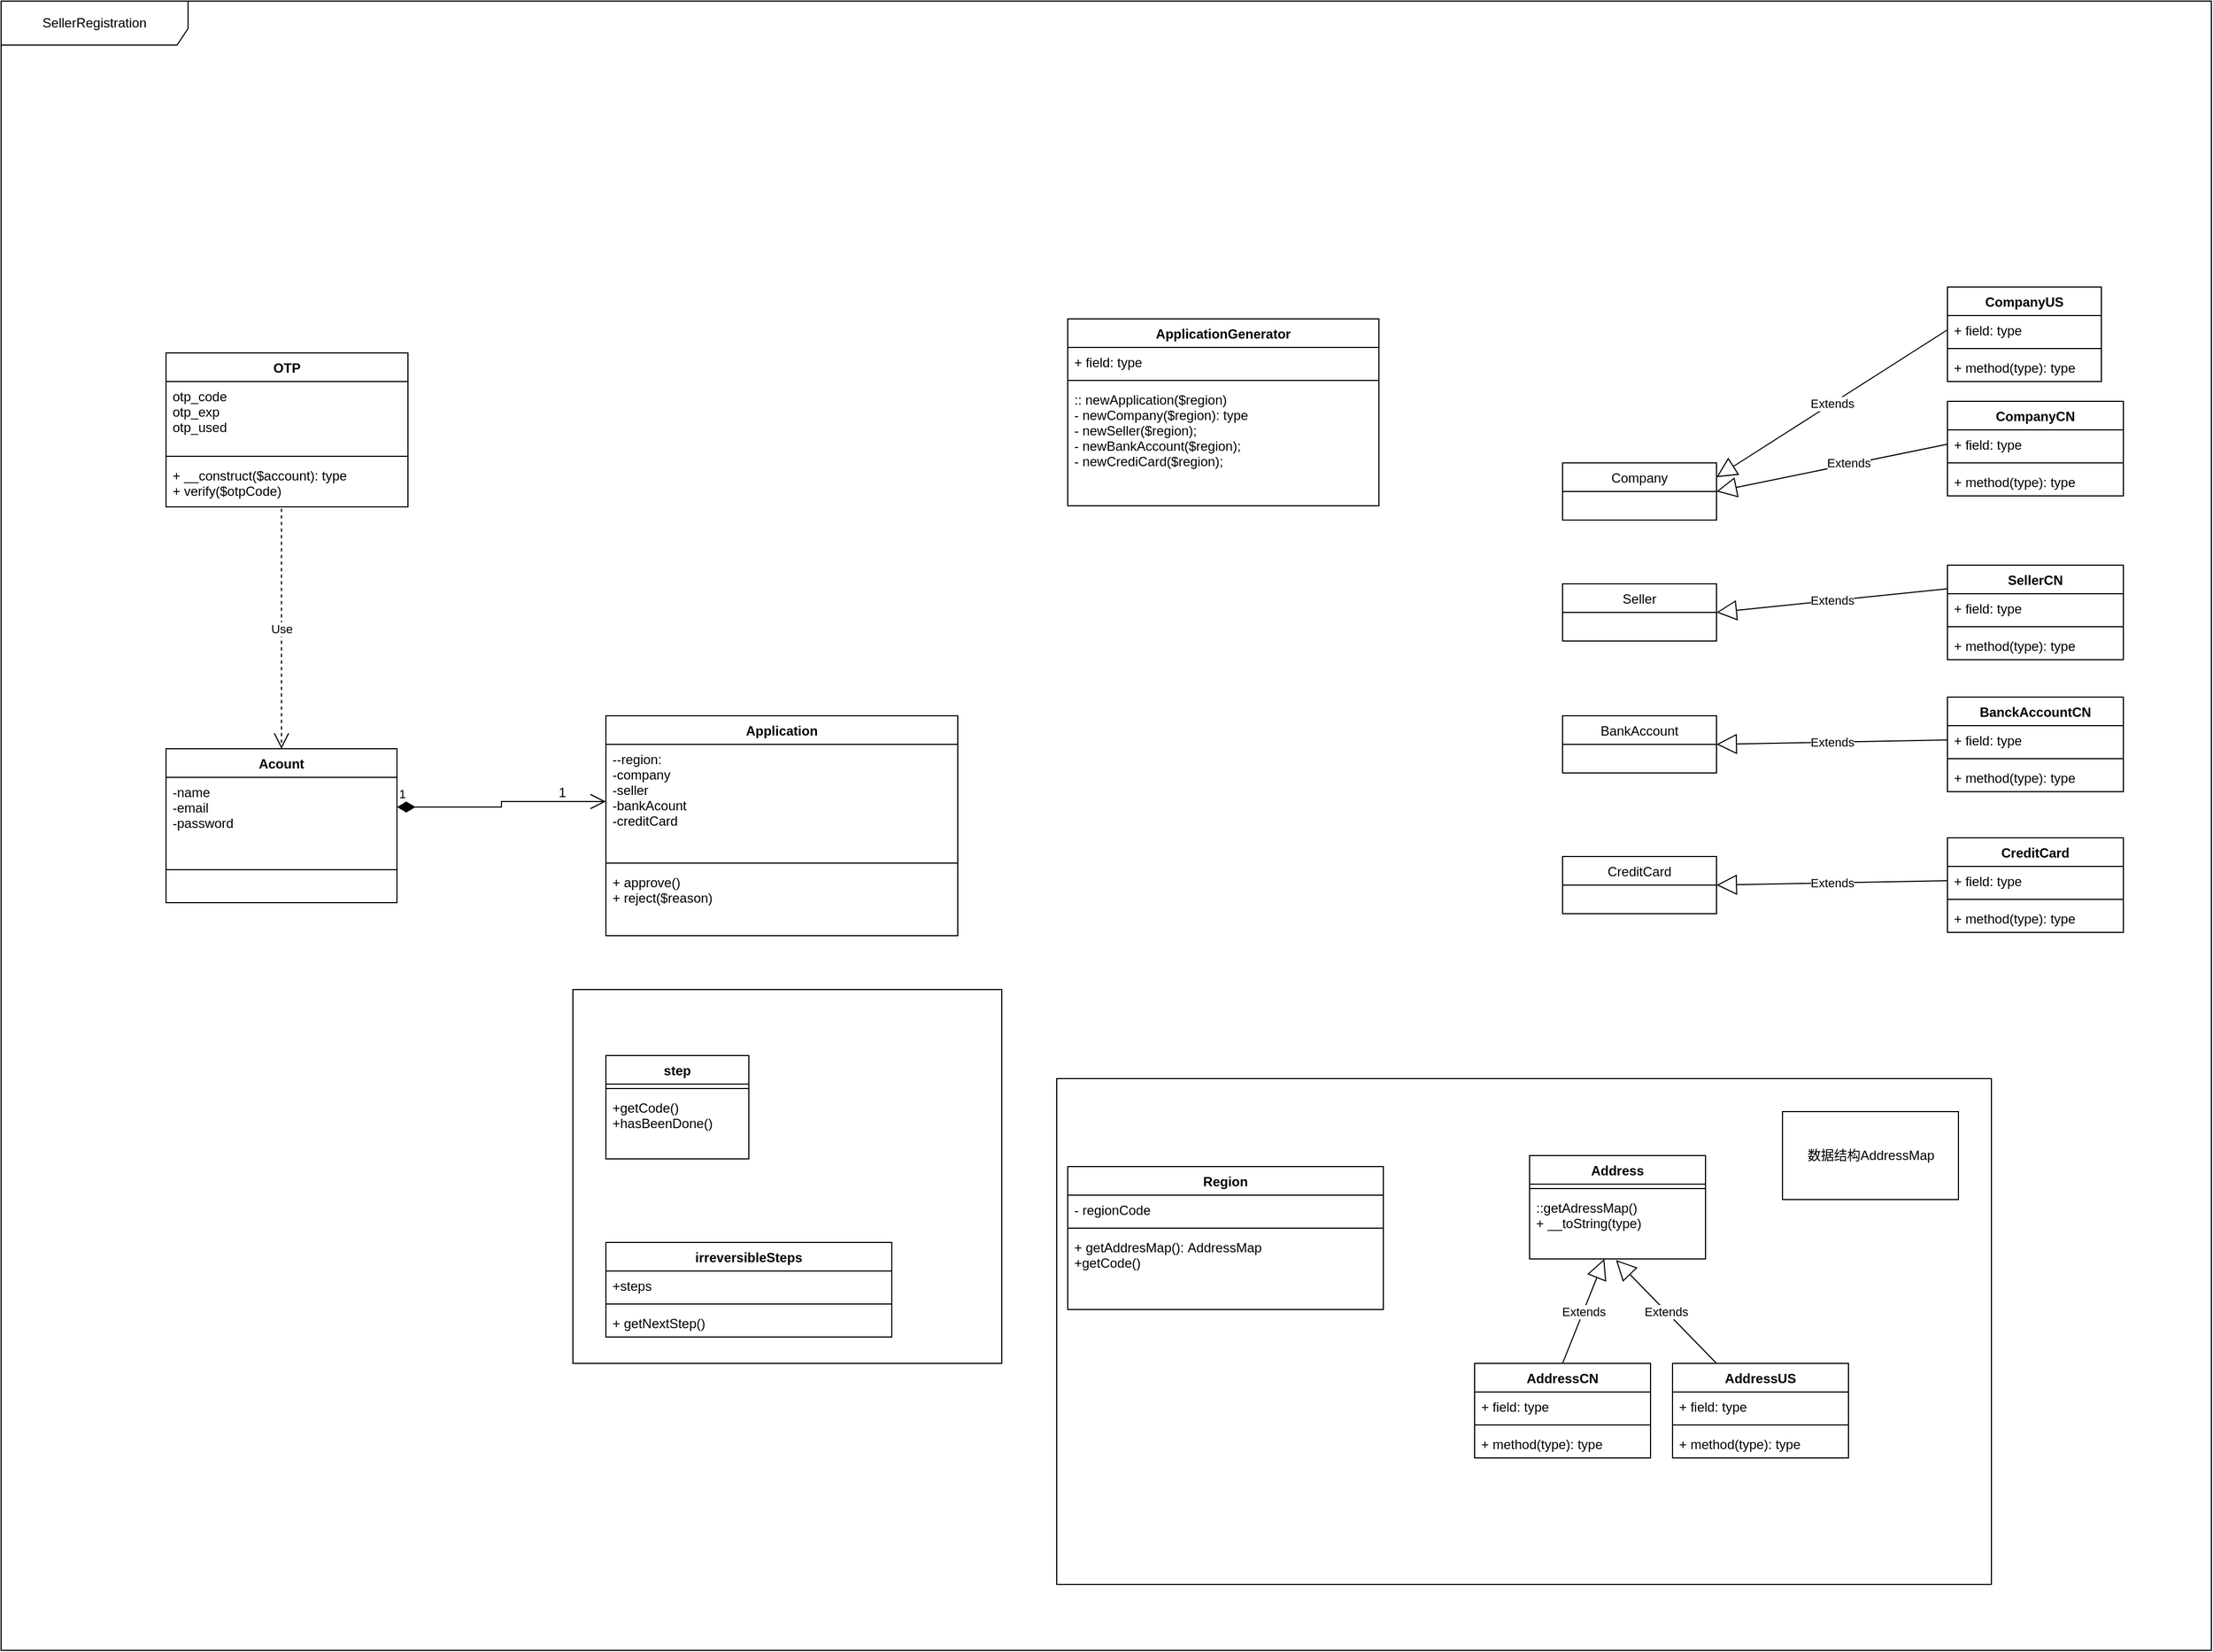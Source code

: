 <mxfile version="15.9.6" type="github">
  <diagram name="Page-1" id="929967ad-93f9-6ef4-fab6-5d389245f69c">
    <mxGraphModel dx="4127.5" dy="1089" grid="1" gridSize="10" guides="1" tooltips="1" connect="1" arrows="1" fold="1" page="1" pageScale="1.5" pageWidth="1169" pageHeight="826" background="none" math="0" shadow="0">
      <root>
        <mxCell id="0" style=";html=1;" />
        <mxCell id="1" style=";html=1;" parent="0" />
        <mxCell id="RgiTJkyCWVDEmCROFvzE-54" value="SellerRegistration&lt;br&gt;" style="shape=umlFrame;whiteSpace=wrap;html=1;width=170;height=40;" vertex="1" parent="1">
          <mxGeometry x="-280" y="780" width="2010" height="1500" as="geometry" />
        </mxCell>
        <mxCell id="RgiTJkyCWVDEmCROFvzE-33" value="" style="rounded=0;whiteSpace=wrap;html=1;" vertex="1" parent="1">
          <mxGeometry x="680" y="1760" width="850" height="460" as="geometry" />
        </mxCell>
        <mxCell id="RgiTJkyCWVDEmCROFvzE-29" value="" style="rounded=0;whiteSpace=wrap;html=1;" vertex="1" parent="1">
          <mxGeometry x="240" y="1679" width="390" height="340" as="geometry" />
        </mxCell>
        <mxCell id="gbUIkiMU0c5neYWDrb54-11" value="Acount" style="swimlane;fontStyle=1;align=center;verticalAlign=top;childLayout=stackLayout;horizontal=1;startSize=26;horizontalStack=0;resizeParent=1;resizeParentMax=0;resizeLast=0;collapsible=1;marginBottom=0;" parent="1" vertex="1">
          <mxGeometry x="-130" y="1460" width="210" height="140" as="geometry" />
        </mxCell>
        <mxCell id="gbUIkiMU0c5neYWDrb54-12" value="-name&#xa;-email&#xa;-password&#xa;" style="text;strokeColor=none;fillColor=none;align=left;verticalAlign=top;spacingLeft=4;spacingRight=4;overflow=hidden;rotatable=0;points=[[0,0.5],[1,0.5]];portConstraint=eastwest;" parent="gbUIkiMU0c5neYWDrb54-11" vertex="1">
          <mxGeometry y="26" width="210" height="54" as="geometry" />
        </mxCell>
        <mxCell id="gbUIkiMU0c5neYWDrb54-13" value="" style="line;strokeWidth=1;fillColor=none;align=left;verticalAlign=middle;spacingTop=-1;spacingLeft=3;spacingRight=3;rotatable=0;labelPosition=right;points=[];portConstraint=eastwest;" parent="gbUIkiMU0c5neYWDrb54-11" vertex="1">
          <mxGeometry y="80" width="210" height="60" as="geometry" />
        </mxCell>
        <mxCell id="gbUIkiMU0c5neYWDrb54-19" value="Region" style="swimlane;fontStyle=1;align=center;verticalAlign=top;childLayout=stackLayout;horizontal=1;startSize=26;horizontalStack=0;resizeParent=1;resizeParentMax=0;resizeLast=0;collapsible=1;marginBottom=0;" parent="1" vertex="1">
          <mxGeometry x="690" y="1840" width="287" height="130" as="geometry" />
        </mxCell>
        <mxCell id="gbUIkiMU0c5neYWDrb54-20" value="- regionCode" style="text;strokeColor=none;fillColor=none;align=left;verticalAlign=top;spacingLeft=4;spacingRight=4;overflow=hidden;rotatable=0;points=[[0,0.5],[1,0.5]];portConstraint=eastwest;" parent="gbUIkiMU0c5neYWDrb54-19" vertex="1">
          <mxGeometry y="26" width="287" height="26" as="geometry" />
        </mxCell>
        <mxCell id="gbUIkiMU0c5neYWDrb54-21" value="" style="line;strokeWidth=1;fillColor=none;align=left;verticalAlign=middle;spacingTop=-1;spacingLeft=3;spacingRight=3;rotatable=0;labelPosition=right;points=[];portConstraint=eastwest;" parent="gbUIkiMU0c5neYWDrb54-19" vertex="1">
          <mxGeometry y="52" width="287" height="8" as="geometry" />
        </mxCell>
        <mxCell id="gbUIkiMU0c5neYWDrb54-22" value="+ getAddresMap(): AddressMap&#xa;+getCode()&#xa;" style="text;strokeColor=none;fillColor=none;align=left;verticalAlign=top;spacingLeft=4;spacingRight=4;overflow=hidden;rotatable=0;points=[[0,0.5],[1,0.5]];portConstraint=eastwest;" parent="gbUIkiMU0c5neYWDrb54-19" vertex="1">
          <mxGeometry y="60" width="287" height="70" as="geometry" />
        </mxCell>
        <mxCell id="gbUIkiMU0c5neYWDrb54-23" value="数据结构AddressMap" style="html=1;" parent="1" vertex="1">
          <mxGeometry x="1340" y="1790" width="160" height="80" as="geometry" />
        </mxCell>
        <mxCell id="gbUIkiMU0c5neYWDrb54-29" value="Application" style="swimlane;fontStyle=1;align=center;verticalAlign=top;childLayout=stackLayout;horizontal=1;startSize=26;horizontalStack=0;resizeParent=1;resizeParentMax=0;resizeLast=0;collapsible=1;marginBottom=0;" parent="1" vertex="1">
          <mxGeometry x="270" y="1430" width="320" height="200" as="geometry" />
        </mxCell>
        <mxCell id="gbUIkiMU0c5neYWDrb54-30" value="--region: &#xa;-company&#xa;-seller&#xa;-bankAcount&#xa;-creditCard" style="text;strokeColor=none;fillColor=none;align=left;verticalAlign=top;spacingLeft=4;spacingRight=4;overflow=hidden;rotatable=0;points=[[0,0.5],[1,0.5]];portConstraint=eastwest;" parent="gbUIkiMU0c5neYWDrb54-29" vertex="1">
          <mxGeometry y="26" width="320" height="104" as="geometry" />
        </mxCell>
        <mxCell id="gbUIkiMU0c5neYWDrb54-31" value="" style="line;strokeWidth=1;fillColor=none;align=left;verticalAlign=middle;spacingTop=-1;spacingLeft=3;spacingRight=3;rotatable=0;labelPosition=right;points=[];portConstraint=eastwest;" parent="gbUIkiMU0c5neYWDrb54-29" vertex="1">
          <mxGeometry y="130" width="320" height="8" as="geometry" />
        </mxCell>
        <mxCell id="gbUIkiMU0c5neYWDrb54-32" value="+ approve()&#xa;+ reject($reason)" style="text;strokeColor=none;fillColor=none;align=left;verticalAlign=top;spacingLeft=4;spacingRight=4;overflow=hidden;rotatable=0;points=[[0,0.5],[1,0.5]];portConstraint=eastwest;" parent="gbUIkiMU0c5neYWDrb54-29" vertex="1">
          <mxGeometry y="138" width="320" height="62" as="geometry" />
        </mxCell>
        <mxCell id="gbUIkiMU0c5neYWDrb54-42" value="Seller" style="swimlane;fontStyle=0;childLayout=stackLayout;horizontal=1;startSize=26;fillColor=none;horizontalStack=0;resizeParent=1;resizeParentMax=0;resizeLast=0;collapsible=1;marginBottom=0;" parent="1" vertex="1">
          <mxGeometry x="1140" y="1310" width="140" height="52" as="geometry" />
        </mxCell>
        <mxCell id="gbUIkiMU0c5neYWDrb54-46" value="Company" style="swimlane;fontStyle=0;childLayout=stackLayout;horizontal=1;startSize=26;fillColor=none;horizontalStack=0;resizeParent=1;resizeParentMax=0;resizeLast=0;collapsible=1;marginBottom=0;" parent="1" vertex="1">
          <mxGeometry x="1140" y="1200" width="140" height="52" as="geometry" />
        </mxCell>
        <mxCell id="gbUIkiMU0c5neYWDrb54-50" value="BankAccount" style="swimlane;fontStyle=0;childLayout=stackLayout;horizontal=1;startSize=26;fillColor=none;horizontalStack=0;resizeParent=1;resizeParentMax=0;resizeLast=0;collapsible=1;marginBottom=0;" parent="1" vertex="1">
          <mxGeometry x="1140" y="1430" width="140" height="52" as="geometry" />
        </mxCell>
        <mxCell id="gbUIkiMU0c5neYWDrb54-51" value="CreditCard" style="swimlane;fontStyle=0;childLayout=stackLayout;horizontal=1;startSize=26;fillColor=none;horizontalStack=0;resizeParent=1;resizeParentMax=0;resizeLast=0;collapsible=1;marginBottom=0;" parent="1" vertex="1">
          <mxGeometry x="1140" y="1558" width="140" height="52" as="geometry" />
        </mxCell>
        <mxCell id="gbUIkiMU0c5neYWDrb54-69" value="CompanyUS" style="swimlane;fontStyle=1;align=center;verticalAlign=top;childLayout=stackLayout;horizontal=1;startSize=26;horizontalStack=0;resizeParent=1;resizeParentMax=0;resizeLast=0;collapsible=1;marginBottom=0;" parent="1" vertex="1">
          <mxGeometry x="1490" y="1040" width="140" height="86" as="geometry" />
        </mxCell>
        <mxCell id="gbUIkiMU0c5neYWDrb54-70" value="+ field: type" style="text;strokeColor=none;fillColor=none;align=left;verticalAlign=top;spacingLeft=4;spacingRight=4;overflow=hidden;rotatable=0;points=[[0,0.5],[1,0.5]];portConstraint=eastwest;" parent="gbUIkiMU0c5neYWDrb54-69" vertex="1">
          <mxGeometry y="26" width="140" height="26" as="geometry" />
        </mxCell>
        <mxCell id="gbUIkiMU0c5neYWDrb54-71" value="" style="line;strokeWidth=1;fillColor=none;align=left;verticalAlign=middle;spacingTop=-1;spacingLeft=3;spacingRight=3;rotatable=0;labelPosition=right;points=[];portConstraint=eastwest;" parent="gbUIkiMU0c5neYWDrb54-69" vertex="1">
          <mxGeometry y="52" width="140" height="8" as="geometry" />
        </mxCell>
        <mxCell id="gbUIkiMU0c5neYWDrb54-72" value="+ method(type): type" style="text;strokeColor=none;fillColor=none;align=left;verticalAlign=top;spacingLeft=4;spacingRight=4;overflow=hidden;rotatable=0;points=[[0,0.5],[1,0.5]];portConstraint=eastwest;" parent="gbUIkiMU0c5neYWDrb54-69" vertex="1">
          <mxGeometry y="60" width="140" height="26" as="geometry" />
        </mxCell>
        <mxCell id="gbUIkiMU0c5neYWDrb54-73" value="CompanyCN" style="swimlane;fontStyle=1;align=center;verticalAlign=top;childLayout=stackLayout;horizontal=1;startSize=26;horizontalStack=0;resizeParent=1;resizeParentMax=0;resizeLast=0;collapsible=1;marginBottom=0;" parent="1" vertex="1">
          <mxGeometry x="1490" y="1144" width="160" height="86" as="geometry" />
        </mxCell>
        <mxCell id="gbUIkiMU0c5neYWDrb54-74" value="+ field: type" style="text;strokeColor=none;fillColor=none;align=left;verticalAlign=top;spacingLeft=4;spacingRight=4;overflow=hidden;rotatable=0;points=[[0,0.5],[1,0.5]];portConstraint=eastwest;" parent="gbUIkiMU0c5neYWDrb54-73" vertex="1">
          <mxGeometry y="26" width="160" height="26" as="geometry" />
        </mxCell>
        <mxCell id="gbUIkiMU0c5neYWDrb54-75" value="" style="line;strokeWidth=1;fillColor=none;align=left;verticalAlign=middle;spacingTop=-1;spacingLeft=3;spacingRight=3;rotatable=0;labelPosition=right;points=[];portConstraint=eastwest;" parent="gbUIkiMU0c5neYWDrb54-73" vertex="1">
          <mxGeometry y="52" width="160" height="8" as="geometry" />
        </mxCell>
        <mxCell id="gbUIkiMU0c5neYWDrb54-76" value="+ method(type): type" style="text;strokeColor=none;fillColor=none;align=left;verticalAlign=top;spacingLeft=4;spacingRight=4;overflow=hidden;rotatable=0;points=[[0,0.5],[1,0.5]];portConstraint=eastwest;" parent="gbUIkiMU0c5neYWDrb54-73" vertex="1">
          <mxGeometry y="60" width="160" height="26" as="geometry" />
        </mxCell>
        <mxCell id="gbUIkiMU0c5neYWDrb54-79" value="ApplicationGenerator" style="swimlane;fontStyle=1;align=center;verticalAlign=top;childLayout=stackLayout;horizontal=1;startSize=26;horizontalStack=0;resizeParent=1;resizeParentMax=0;resizeLast=0;collapsible=1;marginBottom=0;" parent="1" vertex="1">
          <mxGeometry x="690" y="1069" width="283" height="170" as="geometry" />
        </mxCell>
        <mxCell id="gbUIkiMU0c5neYWDrb54-80" value="+ field: type" style="text;strokeColor=none;fillColor=none;align=left;verticalAlign=top;spacingLeft=4;spacingRight=4;overflow=hidden;rotatable=0;points=[[0,0.5],[1,0.5]];portConstraint=eastwest;" parent="gbUIkiMU0c5neYWDrb54-79" vertex="1">
          <mxGeometry y="26" width="283" height="26" as="geometry" />
        </mxCell>
        <mxCell id="gbUIkiMU0c5neYWDrb54-81" value="" style="line;strokeWidth=1;fillColor=none;align=left;verticalAlign=middle;spacingTop=-1;spacingLeft=3;spacingRight=3;rotatable=0;labelPosition=right;points=[];portConstraint=eastwest;" parent="gbUIkiMU0c5neYWDrb54-79" vertex="1">
          <mxGeometry y="52" width="283" height="8" as="geometry" />
        </mxCell>
        <mxCell id="gbUIkiMU0c5neYWDrb54-82" value=":: newApplication($region)&#xa;- newCompany($region): type&#xa;- newSeller($region);&#xa;- newBankAccount($region);&#xa;- newCrediCard($region);" style="text;strokeColor=none;fillColor=none;align=left;verticalAlign=top;spacingLeft=4;spacingRight=4;overflow=hidden;rotatable=0;points=[[0,0.5],[1,0.5]];portConstraint=eastwest;" parent="gbUIkiMU0c5neYWDrb54-79" vertex="1">
          <mxGeometry y="60" width="283" height="110" as="geometry" />
        </mxCell>
        <mxCell id="gbUIkiMU0c5neYWDrb54-83" value="Address" style="swimlane;fontStyle=1;align=center;verticalAlign=top;childLayout=stackLayout;horizontal=1;startSize=26;horizontalStack=0;resizeParent=1;resizeParentMax=0;resizeLast=0;collapsible=1;marginBottom=0;" parent="1" vertex="1">
          <mxGeometry x="1110" y="1830" width="160" height="94" as="geometry" />
        </mxCell>
        <mxCell id="gbUIkiMU0c5neYWDrb54-85" value="" style="line;strokeWidth=1;fillColor=none;align=left;verticalAlign=middle;spacingTop=-1;spacingLeft=3;spacingRight=3;rotatable=0;labelPosition=right;points=[];portConstraint=eastwest;" parent="gbUIkiMU0c5neYWDrb54-83" vertex="1">
          <mxGeometry y="26" width="160" height="8" as="geometry" />
        </mxCell>
        <mxCell id="gbUIkiMU0c5neYWDrb54-86" value="::getAdressMap()&#xa;+ __toString(type)" style="text;strokeColor=none;fillColor=none;align=left;verticalAlign=top;spacingLeft=4;spacingRight=4;overflow=hidden;rotatable=0;points=[[0,0.5],[1,0.5]];portConstraint=eastwest;" parent="gbUIkiMU0c5neYWDrb54-83" vertex="1">
          <mxGeometry y="34" width="160" height="60" as="geometry" />
        </mxCell>
        <mxCell id="gbUIkiMU0c5neYWDrb54-87" value="AddressCN" style="swimlane;fontStyle=1;align=center;verticalAlign=top;childLayout=stackLayout;horizontal=1;startSize=26;horizontalStack=0;resizeParent=1;resizeParentMax=0;resizeLast=0;collapsible=1;marginBottom=0;" parent="1" vertex="1">
          <mxGeometry x="1060" y="2019" width="160" height="86" as="geometry" />
        </mxCell>
        <mxCell id="gbUIkiMU0c5neYWDrb54-88" value="+ field: type" style="text;strokeColor=none;fillColor=none;align=left;verticalAlign=top;spacingLeft=4;spacingRight=4;overflow=hidden;rotatable=0;points=[[0,0.5],[1,0.5]];portConstraint=eastwest;" parent="gbUIkiMU0c5neYWDrb54-87" vertex="1">
          <mxGeometry y="26" width="160" height="26" as="geometry" />
        </mxCell>
        <mxCell id="gbUIkiMU0c5neYWDrb54-89" value="" style="line;strokeWidth=1;fillColor=none;align=left;verticalAlign=middle;spacingTop=-1;spacingLeft=3;spacingRight=3;rotatable=0;labelPosition=right;points=[];portConstraint=eastwest;" parent="gbUIkiMU0c5neYWDrb54-87" vertex="1">
          <mxGeometry y="52" width="160" height="8" as="geometry" />
        </mxCell>
        <mxCell id="gbUIkiMU0c5neYWDrb54-90" value="+ method(type): type" style="text;strokeColor=none;fillColor=none;align=left;verticalAlign=top;spacingLeft=4;spacingRight=4;overflow=hidden;rotatable=0;points=[[0,0.5],[1,0.5]];portConstraint=eastwest;" parent="gbUIkiMU0c5neYWDrb54-87" vertex="1">
          <mxGeometry y="60" width="160" height="26" as="geometry" />
        </mxCell>
        <mxCell id="gbUIkiMU0c5neYWDrb54-91" value="AddressUS" style="swimlane;fontStyle=1;align=center;verticalAlign=top;childLayout=stackLayout;horizontal=1;startSize=26;horizontalStack=0;resizeParent=1;resizeParentMax=0;resizeLast=0;collapsible=1;marginBottom=0;" parent="1" vertex="1">
          <mxGeometry x="1240" y="2019" width="160" height="86" as="geometry" />
        </mxCell>
        <mxCell id="gbUIkiMU0c5neYWDrb54-92" value="+ field: type" style="text;strokeColor=none;fillColor=none;align=left;verticalAlign=top;spacingLeft=4;spacingRight=4;overflow=hidden;rotatable=0;points=[[0,0.5],[1,0.5]];portConstraint=eastwest;" parent="gbUIkiMU0c5neYWDrb54-91" vertex="1">
          <mxGeometry y="26" width="160" height="26" as="geometry" />
        </mxCell>
        <mxCell id="gbUIkiMU0c5neYWDrb54-93" value="" style="line;strokeWidth=1;fillColor=none;align=left;verticalAlign=middle;spacingTop=-1;spacingLeft=3;spacingRight=3;rotatable=0;labelPosition=right;points=[];portConstraint=eastwest;" parent="gbUIkiMU0c5neYWDrb54-91" vertex="1">
          <mxGeometry y="52" width="160" height="8" as="geometry" />
        </mxCell>
        <mxCell id="gbUIkiMU0c5neYWDrb54-94" value="+ method(type): type" style="text;strokeColor=none;fillColor=none;align=left;verticalAlign=top;spacingLeft=4;spacingRight=4;overflow=hidden;rotatable=0;points=[[0,0.5],[1,0.5]];portConstraint=eastwest;" parent="gbUIkiMU0c5neYWDrb54-91" vertex="1">
          <mxGeometry y="60" width="160" height="26" as="geometry" />
        </mxCell>
        <mxCell id="gbUIkiMU0c5neYWDrb54-98" value="SellerCN" style="swimlane;fontStyle=1;align=center;verticalAlign=top;childLayout=stackLayout;horizontal=1;startSize=26;horizontalStack=0;resizeParent=1;resizeParentMax=0;resizeLast=0;collapsible=1;marginBottom=0;" parent="1" vertex="1">
          <mxGeometry x="1490" y="1293" width="160" height="86" as="geometry" />
        </mxCell>
        <mxCell id="gbUIkiMU0c5neYWDrb54-99" value="+ field: type" style="text;strokeColor=none;fillColor=none;align=left;verticalAlign=top;spacingLeft=4;spacingRight=4;overflow=hidden;rotatable=0;points=[[0,0.5],[1,0.5]];portConstraint=eastwest;" parent="gbUIkiMU0c5neYWDrb54-98" vertex="1">
          <mxGeometry y="26" width="160" height="26" as="geometry" />
        </mxCell>
        <mxCell id="gbUIkiMU0c5neYWDrb54-100" value="" style="line;strokeWidth=1;fillColor=none;align=left;verticalAlign=middle;spacingTop=-1;spacingLeft=3;spacingRight=3;rotatable=0;labelPosition=right;points=[];portConstraint=eastwest;" parent="gbUIkiMU0c5neYWDrb54-98" vertex="1">
          <mxGeometry y="52" width="160" height="8" as="geometry" />
        </mxCell>
        <mxCell id="gbUIkiMU0c5neYWDrb54-101" value="+ method(type): type" style="text;strokeColor=none;fillColor=none;align=left;verticalAlign=top;spacingLeft=4;spacingRight=4;overflow=hidden;rotatable=0;points=[[0,0.5],[1,0.5]];portConstraint=eastwest;" parent="gbUIkiMU0c5neYWDrb54-98" vertex="1">
          <mxGeometry y="60" width="160" height="26" as="geometry" />
        </mxCell>
        <mxCell id="gbUIkiMU0c5neYWDrb54-103" value="BanckAccountCN" style="swimlane;fontStyle=1;align=center;verticalAlign=top;childLayout=stackLayout;horizontal=1;startSize=26;horizontalStack=0;resizeParent=1;resizeParentMax=0;resizeLast=0;collapsible=1;marginBottom=0;" parent="1" vertex="1">
          <mxGeometry x="1490" y="1413" width="160" height="86" as="geometry" />
        </mxCell>
        <mxCell id="gbUIkiMU0c5neYWDrb54-104" value="+ field: type" style="text;strokeColor=none;fillColor=none;align=left;verticalAlign=top;spacingLeft=4;spacingRight=4;overflow=hidden;rotatable=0;points=[[0,0.5],[1,0.5]];portConstraint=eastwest;" parent="gbUIkiMU0c5neYWDrb54-103" vertex="1">
          <mxGeometry y="26" width="160" height="26" as="geometry" />
        </mxCell>
        <mxCell id="gbUIkiMU0c5neYWDrb54-105" value="" style="line;strokeWidth=1;fillColor=none;align=left;verticalAlign=middle;spacingTop=-1;spacingLeft=3;spacingRight=3;rotatable=0;labelPosition=right;points=[];portConstraint=eastwest;" parent="gbUIkiMU0c5neYWDrb54-103" vertex="1">
          <mxGeometry y="52" width="160" height="8" as="geometry" />
        </mxCell>
        <mxCell id="gbUIkiMU0c5neYWDrb54-106" value="+ method(type): type" style="text;strokeColor=none;fillColor=none;align=left;verticalAlign=top;spacingLeft=4;spacingRight=4;overflow=hidden;rotatable=0;points=[[0,0.5],[1,0.5]];portConstraint=eastwest;" parent="gbUIkiMU0c5neYWDrb54-103" vertex="1">
          <mxGeometry y="60" width="160" height="26" as="geometry" />
        </mxCell>
        <mxCell id="gbUIkiMU0c5neYWDrb54-108" value="CreditCard" style="swimlane;fontStyle=1;align=center;verticalAlign=top;childLayout=stackLayout;horizontal=1;startSize=26;horizontalStack=0;resizeParent=1;resizeParentMax=0;resizeLast=0;collapsible=1;marginBottom=0;" parent="1" vertex="1">
          <mxGeometry x="1490" y="1541" width="160" height="86" as="geometry" />
        </mxCell>
        <mxCell id="gbUIkiMU0c5neYWDrb54-109" value="+ field: type" style="text;strokeColor=none;fillColor=none;align=left;verticalAlign=top;spacingLeft=4;spacingRight=4;overflow=hidden;rotatable=0;points=[[0,0.5],[1,0.5]];portConstraint=eastwest;" parent="gbUIkiMU0c5neYWDrb54-108" vertex="1">
          <mxGeometry y="26" width="160" height="26" as="geometry" />
        </mxCell>
        <mxCell id="gbUIkiMU0c5neYWDrb54-110" value="" style="line;strokeWidth=1;fillColor=none;align=left;verticalAlign=middle;spacingTop=-1;spacingLeft=3;spacingRight=3;rotatable=0;labelPosition=right;points=[];portConstraint=eastwest;" parent="gbUIkiMU0c5neYWDrb54-108" vertex="1">
          <mxGeometry y="52" width="160" height="8" as="geometry" />
        </mxCell>
        <mxCell id="gbUIkiMU0c5neYWDrb54-111" value="+ method(type): type" style="text;strokeColor=none;fillColor=none;align=left;verticalAlign=top;spacingLeft=4;spacingRight=4;overflow=hidden;rotatable=0;points=[[0,0.5],[1,0.5]];portConstraint=eastwest;" parent="gbUIkiMU0c5neYWDrb54-108" vertex="1">
          <mxGeometry y="60" width="160" height="26" as="geometry" />
        </mxCell>
        <mxCell id="RgiTJkyCWVDEmCROFvzE-1" value="OTP" style="swimlane;fontStyle=1;align=center;verticalAlign=top;childLayout=stackLayout;horizontal=1;startSize=26;horizontalStack=0;resizeParent=1;resizeParentMax=0;resizeLast=0;collapsible=1;marginBottom=0;" vertex="1" parent="1">
          <mxGeometry x="-130" y="1100" width="220" height="140" as="geometry" />
        </mxCell>
        <mxCell id="RgiTJkyCWVDEmCROFvzE-2" value="otp_code&#xa;otp_exp&#xa;otp_used" style="text;strokeColor=none;fillColor=none;align=left;verticalAlign=top;spacingLeft=4;spacingRight=4;overflow=hidden;rotatable=0;points=[[0,0.5],[1,0.5]];portConstraint=eastwest;" vertex="1" parent="RgiTJkyCWVDEmCROFvzE-1">
          <mxGeometry y="26" width="220" height="64" as="geometry" />
        </mxCell>
        <mxCell id="RgiTJkyCWVDEmCROFvzE-3" value="" style="line;strokeWidth=1;fillColor=none;align=left;verticalAlign=middle;spacingTop=-1;spacingLeft=3;spacingRight=3;rotatable=0;labelPosition=right;points=[];portConstraint=eastwest;" vertex="1" parent="RgiTJkyCWVDEmCROFvzE-1">
          <mxGeometry y="90" width="220" height="8" as="geometry" />
        </mxCell>
        <mxCell id="RgiTJkyCWVDEmCROFvzE-4" value="+ __construct($account): type&#xa;+ verify($otpCode)" style="text;strokeColor=none;fillColor=none;align=left;verticalAlign=top;spacingLeft=4;spacingRight=4;overflow=hidden;rotatable=0;points=[[0,0.5],[1,0.5]];portConstraint=eastwest;" vertex="1" parent="RgiTJkyCWVDEmCROFvzE-1">
          <mxGeometry y="98" width="220" height="42" as="geometry" />
        </mxCell>
        <mxCell id="RgiTJkyCWVDEmCROFvzE-21" value="step" style="swimlane;fontStyle=1;align=center;verticalAlign=top;childLayout=stackLayout;horizontal=1;startSize=26;horizontalStack=0;resizeParent=1;resizeParentMax=0;resizeLast=0;collapsible=1;marginBottom=0;" vertex="1" parent="1">
          <mxGeometry x="270" y="1739" width="130" height="94" as="geometry" />
        </mxCell>
        <mxCell id="RgiTJkyCWVDEmCROFvzE-23" value="" style="line;strokeWidth=1;fillColor=none;align=left;verticalAlign=middle;spacingTop=-1;spacingLeft=3;spacingRight=3;rotatable=0;labelPosition=right;points=[];portConstraint=eastwest;" vertex="1" parent="RgiTJkyCWVDEmCROFvzE-21">
          <mxGeometry y="26" width="130" height="8" as="geometry" />
        </mxCell>
        <mxCell id="RgiTJkyCWVDEmCROFvzE-24" value="+getCode()&#xa;+hasBeenDone()" style="text;strokeColor=none;fillColor=none;align=left;verticalAlign=top;spacingLeft=4;spacingRight=4;overflow=hidden;rotatable=0;points=[[0,0.5],[1,0.5]];portConstraint=eastwest;" vertex="1" parent="RgiTJkyCWVDEmCROFvzE-21">
          <mxGeometry y="34" width="130" height="60" as="geometry" />
        </mxCell>
        <mxCell id="RgiTJkyCWVDEmCROFvzE-25" value="irreversibleSteps" style="swimlane;fontStyle=1;align=center;verticalAlign=top;childLayout=stackLayout;horizontal=1;startSize=26;horizontalStack=0;resizeParent=1;resizeParentMax=0;resizeLast=0;collapsible=1;marginBottom=0;" vertex="1" parent="1">
          <mxGeometry x="270" y="1909" width="260" height="86" as="geometry" />
        </mxCell>
        <mxCell id="RgiTJkyCWVDEmCROFvzE-26" value="+steps" style="text;strokeColor=none;fillColor=none;align=left;verticalAlign=top;spacingLeft=4;spacingRight=4;overflow=hidden;rotatable=0;points=[[0,0.5],[1,0.5]];portConstraint=eastwest;" vertex="1" parent="RgiTJkyCWVDEmCROFvzE-25">
          <mxGeometry y="26" width="260" height="26" as="geometry" />
        </mxCell>
        <mxCell id="RgiTJkyCWVDEmCROFvzE-27" value="" style="line;strokeWidth=1;fillColor=none;align=left;verticalAlign=middle;spacingTop=-1;spacingLeft=3;spacingRight=3;rotatable=0;labelPosition=right;points=[];portConstraint=eastwest;" vertex="1" parent="RgiTJkyCWVDEmCROFvzE-25">
          <mxGeometry y="52" width="260" height="8" as="geometry" />
        </mxCell>
        <mxCell id="RgiTJkyCWVDEmCROFvzE-28" value="+ getNextStep()" style="text;strokeColor=none;fillColor=none;align=left;verticalAlign=top;spacingLeft=4;spacingRight=4;overflow=hidden;rotatable=0;points=[[0,0.5],[1,0.5]];portConstraint=eastwest;" vertex="1" parent="RgiTJkyCWVDEmCROFvzE-25">
          <mxGeometry y="60" width="260" height="26" as="geometry" />
        </mxCell>
        <mxCell id="RgiTJkyCWVDEmCROFvzE-39" value="Extends" style="endArrow=block;endSize=16;endFill=0;html=1;rounded=0;exitX=0;exitY=0.5;exitDx=0;exitDy=0;entryX=1;entryY=0.5;entryDx=0;entryDy=0;" edge="1" parent="1" source="gbUIkiMU0c5neYWDrb54-74" target="gbUIkiMU0c5neYWDrb54-46">
          <mxGeometry x="-0.145" y="-1" width="160" relative="1" as="geometry">
            <mxPoint x="1200" y="1010" as="sourcePoint" />
            <mxPoint x="1360" y="1010" as="targetPoint" />
            <mxPoint as="offset" />
          </mxGeometry>
        </mxCell>
        <mxCell id="RgiTJkyCWVDEmCROFvzE-40" value="Extends" style="endArrow=block;endSize=16;endFill=0;html=1;rounded=0;exitX=0;exitY=0.5;exitDx=0;exitDy=0;entryX=1;entryY=0.25;entryDx=0;entryDy=0;" edge="1" parent="1" source="gbUIkiMU0c5neYWDrb54-70" target="gbUIkiMU0c5neYWDrb54-46">
          <mxGeometry width="160" relative="1" as="geometry">
            <mxPoint x="1210" y="1020" as="sourcePoint" />
            <mxPoint x="1370" y="1020" as="targetPoint" />
          </mxGeometry>
        </mxCell>
        <mxCell id="RgiTJkyCWVDEmCROFvzE-41" value="Extends" style="endArrow=block;endSize=16;endFill=0;html=1;rounded=0;exitX=0;exitY=0.5;exitDx=0;exitDy=0;entryX=1;entryY=0.5;entryDx=0;entryDy=0;" edge="1" parent="1" source="gbUIkiMU0c5neYWDrb54-109" target="gbUIkiMU0c5neYWDrb54-51">
          <mxGeometry width="160" relative="1" as="geometry">
            <mxPoint x="1280" y="1520" as="sourcePoint" />
            <mxPoint x="1440" y="1520" as="targetPoint" />
          </mxGeometry>
        </mxCell>
        <mxCell id="RgiTJkyCWVDEmCROFvzE-42" value="Extends" style="endArrow=block;endSize=16;endFill=0;html=1;rounded=0;exitX=0;exitY=0.5;exitDx=0;exitDy=0;entryX=1;entryY=0.5;entryDx=0;entryDy=0;" edge="1" parent="1" source="gbUIkiMU0c5neYWDrb54-104" target="gbUIkiMU0c5neYWDrb54-50">
          <mxGeometry width="160" relative="1" as="geometry">
            <mxPoint x="1210" y="1020" as="sourcePoint" />
            <mxPoint x="1370" y="1020" as="targetPoint" />
          </mxGeometry>
        </mxCell>
        <mxCell id="RgiTJkyCWVDEmCROFvzE-43" value="Extends" style="endArrow=block;endSize=16;endFill=0;html=1;rounded=0;exitX=0;exitY=0.25;exitDx=0;exitDy=0;entryX=1;entryY=0.5;entryDx=0;entryDy=0;" edge="1" parent="1" source="gbUIkiMU0c5neYWDrb54-98" target="gbUIkiMU0c5neYWDrb54-42">
          <mxGeometry width="160" relative="1" as="geometry">
            <mxPoint x="1390" y="1340" as="sourcePoint" />
            <mxPoint x="1550" y="1340" as="targetPoint" />
          </mxGeometry>
        </mxCell>
        <mxCell id="RgiTJkyCWVDEmCROFvzE-45" value="Extends" style="endArrow=block;endSize=16;endFill=0;html=1;rounded=0;exitX=0.5;exitY=0;exitDx=0;exitDy=0;" edge="1" parent="1" source="gbUIkiMU0c5neYWDrb54-87" target="gbUIkiMU0c5neYWDrb54-86">
          <mxGeometry width="160" relative="1" as="geometry">
            <mxPoint x="1160" y="2180" as="sourcePoint" />
            <mxPoint x="1100" y="2000" as="targetPoint" />
          </mxGeometry>
        </mxCell>
        <mxCell id="RgiTJkyCWVDEmCROFvzE-47" value="Extends" style="endArrow=block;endSize=16;endFill=0;html=1;rounded=0;exitX=0.25;exitY=0;exitDx=0;exitDy=0;entryX=0.491;entryY=1.017;entryDx=0;entryDy=0;entryPerimeter=0;" edge="1" parent="1" source="gbUIkiMU0c5neYWDrb54-91" target="gbUIkiMU0c5neYWDrb54-86">
          <mxGeometry width="160" relative="1" as="geometry">
            <mxPoint x="1040" y="2120" as="sourcePoint" />
            <mxPoint x="1126.429" y="2010" as="targetPoint" />
          </mxGeometry>
        </mxCell>
        <mxCell id="RgiTJkyCWVDEmCROFvzE-50" value="Use" style="endArrow=open;endSize=12;dashed=1;html=1;rounded=0;exitX=0.477;exitY=1.038;exitDx=0;exitDy=0;exitPerimeter=0;" edge="1" parent="1" source="RgiTJkyCWVDEmCROFvzE-4" target="gbUIkiMU0c5neYWDrb54-11">
          <mxGeometry width="160" relative="1" as="geometry">
            <mxPoint x="-30" y="1250" as="sourcePoint" />
            <mxPoint x="-25" y="1329" as="targetPoint" />
          </mxGeometry>
        </mxCell>
        <mxCell id="RgiTJkyCWVDEmCROFvzE-51" value="1" style="endArrow=open;html=1;endSize=12;startArrow=diamondThin;startSize=14;startFill=1;edgeStyle=orthogonalEdgeStyle;align=left;verticalAlign=bottom;rounded=0;exitX=1;exitY=0.5;exitDx=0;exitDy=0;entryX=0;entryY=0.5;entryDx=0;entryDy=0;" edge="1" parent="1" source="gbUIkiMU0c5neYWDrb54-12" target="gbUIkiMU0c5neYWDrb54-30">
          <mxGeometry x="-1" y="3" relative="1" as="geometry">
            <mxPoint x="80" y="1529.5" as="sourcePoint" />
            <mxPoint x="240" y="1529.5" as="targetPoint" />
          </mxGeometry>
        </mxCell>
        <mxCell id="RgiTJkyCWVDEmCROFvzE-52" value="1" style="text;html=1;align=center;verticalAlign=middle;resizable=0;points=[];autosize=1;strokeColor=none;fillColor=none;" vertex="1" parent="1">
          <mxGeometry x="220" y="1490" width="20" height="20" as="geometry" />
        </mxCell>
      </root>
    </mxGraphModel>
  </diagram>
</mxfile>
